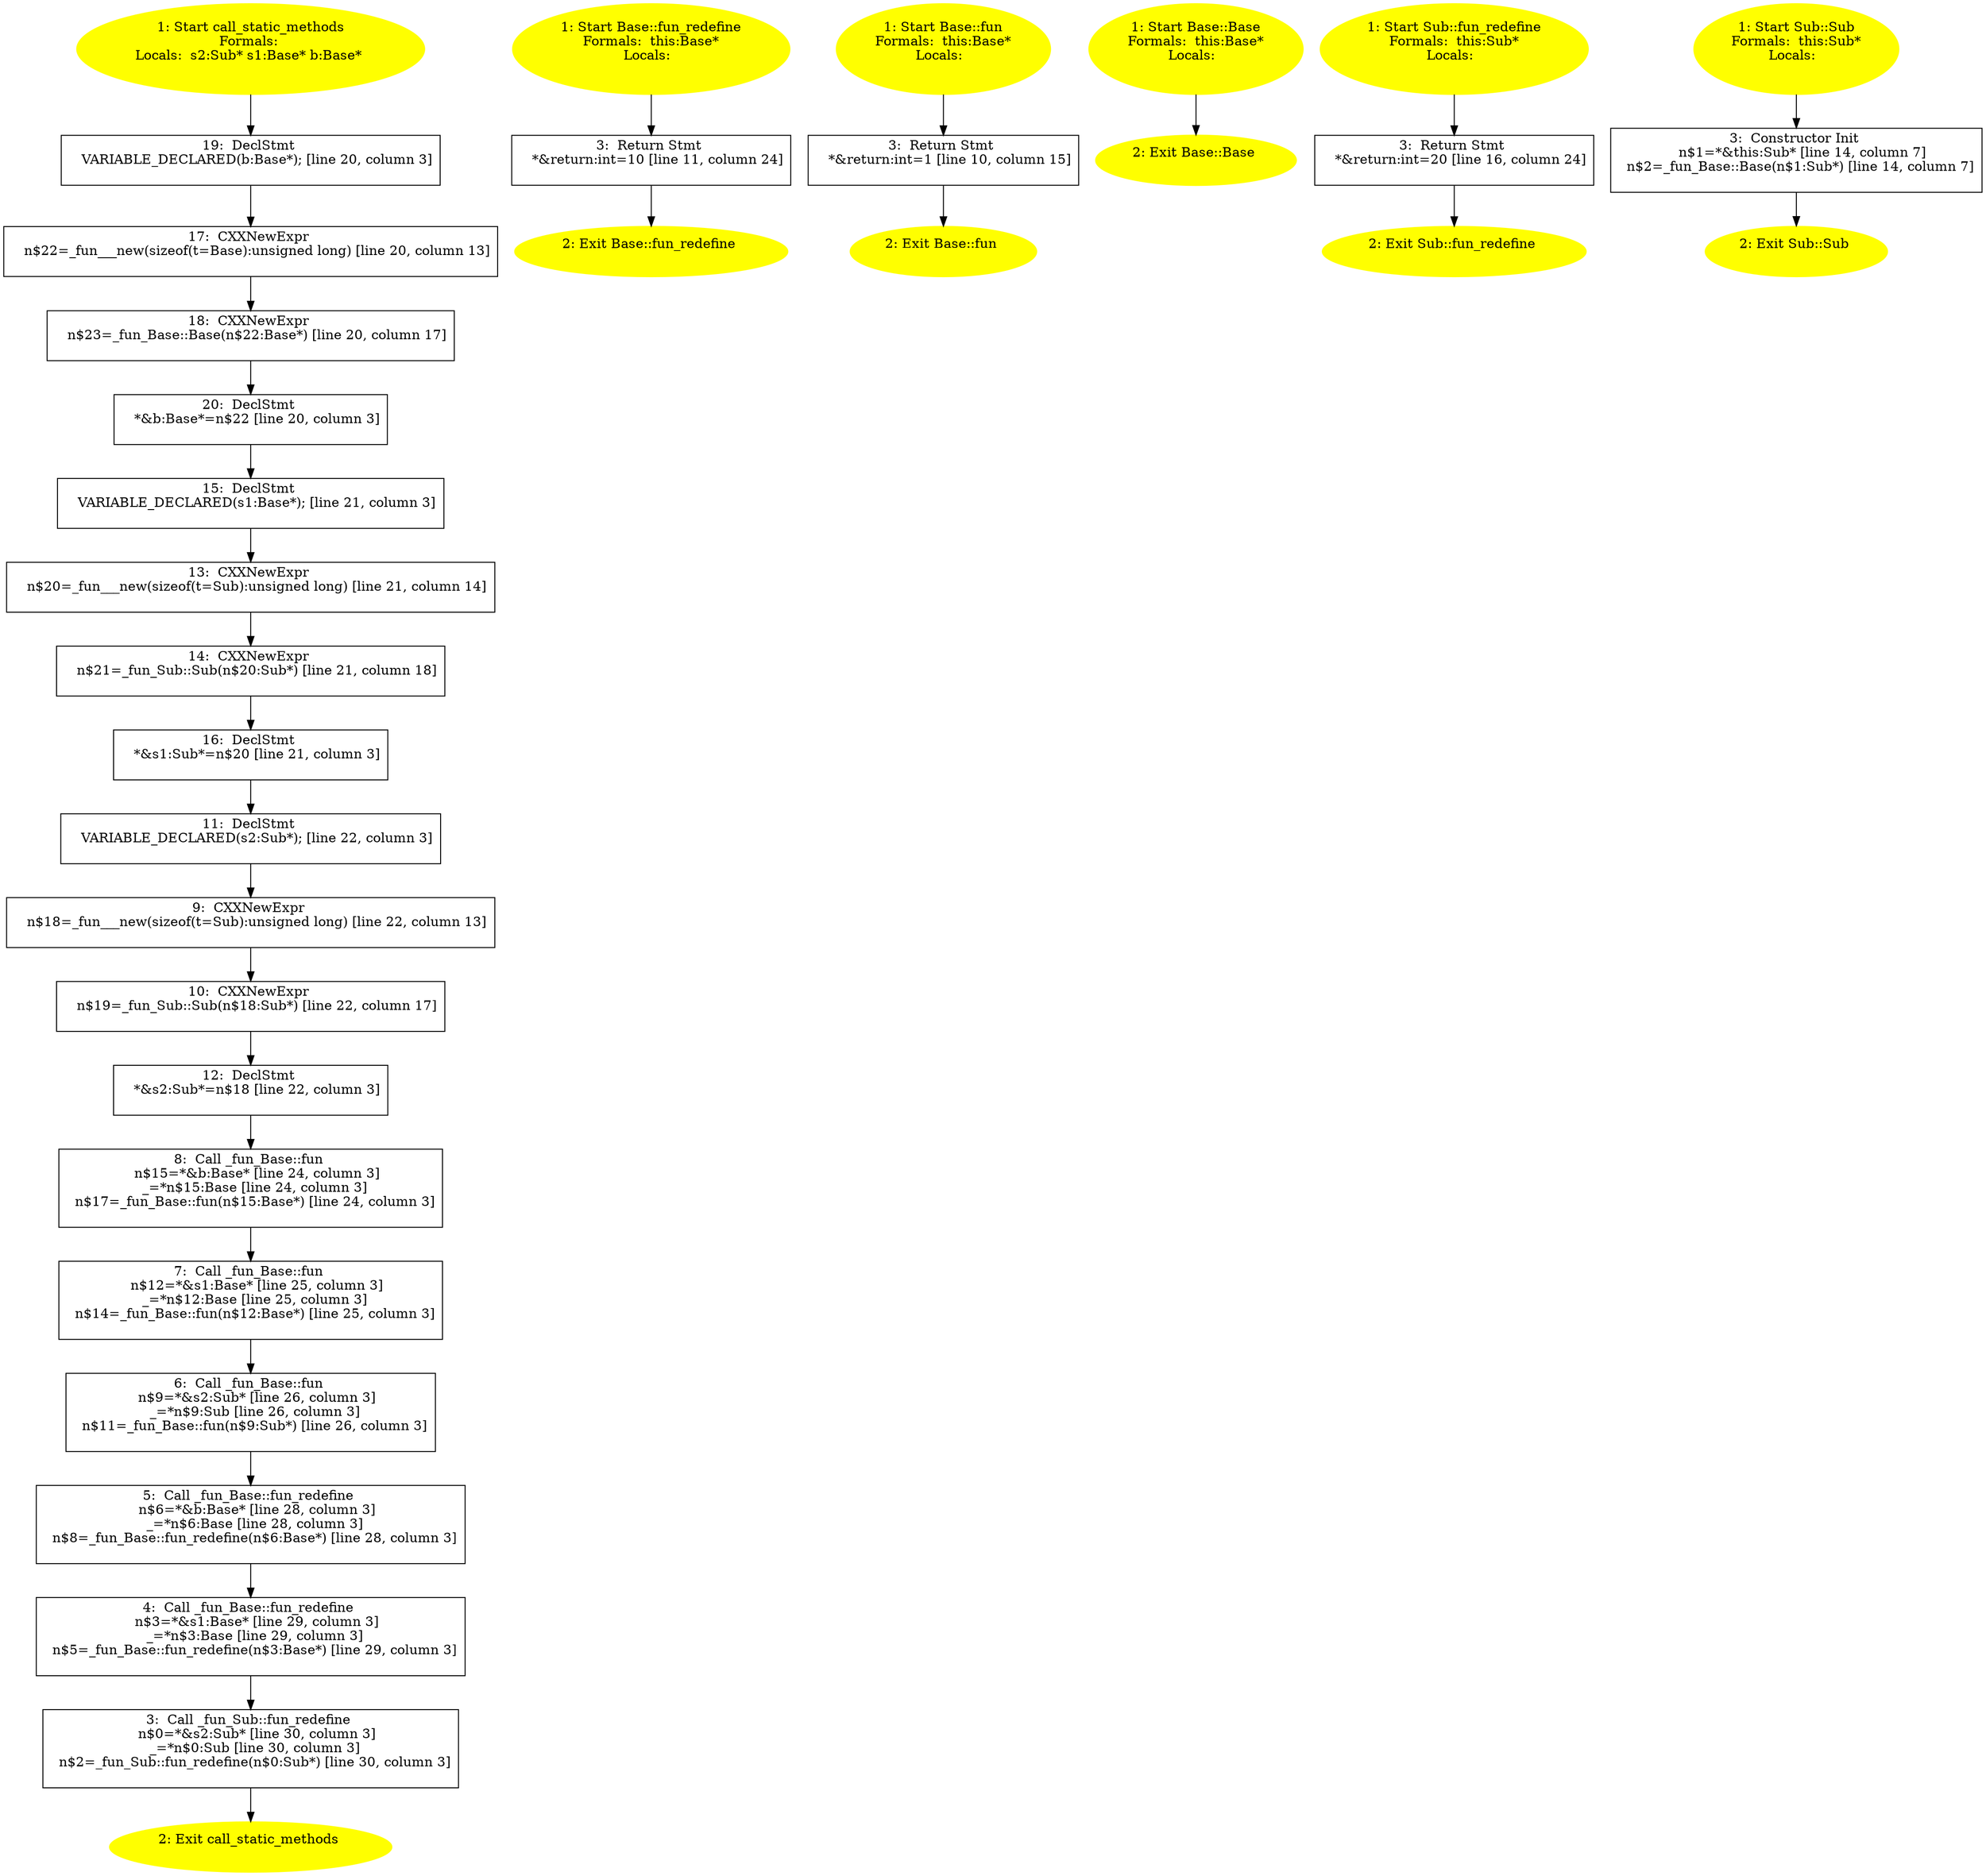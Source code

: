 /* @generated */
digraph cfg {
"call_static_methods#2229162425019005814.6b8ed680875ca5e183f8fa3b51ea6718_1" [label="1: Start call_static_methods\nFormals: \nLocals:  s2:Sub* s1:Base* b:Base* \n  " color=yellow style=filled]
	

	 "call_static_methods#2229162425019005814.6b8ed680875ca5e183f8fa3b51ea6718_1" -> "call_static_methods#2229162425019005814.6b8ed680875ca5e183f8fa3b51ea6718_19" ;
"call_static_methods#2229162425019005814.6b8ed680875ca5e183f8fa3b51ea6718_2" [label="2: Exit call_static_methods \n  " color=yellow style=filled]
	

"call_static_methods#2229162425019005814.6b8ed680875ca5e183f8fa3b51ea6718_3" [label="3:  Call _fun_Sub::fun_redefine \n   n$0=*&s2:Sub* [line 30, column 3]\n  _=*n$0:Sub [line 30, column 3]\n  n$2=_fun_Sub::fun_redefine(n$0:Sub*) [line 30, column 3]\n " shape="box"]
	

	 "call_static_methods#2229162425019005814.6b8ed680875ca5e183f8fa3b51ea6718_3" -> "call_static_methods#2229162425019005814.6b8ed680875ca5e183f8fa3b51ea6718_2" ;
"call_static_methods#2229162425019005814.6b8ed680875ca5e183f8fa3b51ea6718_4" [label="4:  Call _fun_Base::fun_redefine \n   n$3=*&s1:Base* [line 29, column 3]\n  _=*n$3:Base [line 29, column 3]\n  n$5=_fun_Base::fun_redefine(n$3:Base*) [line 29, column 3]\n " shape="box"]
	

	 "call_static_methods#2229162425019005814.6b8ed680875ca5e183f8fa3b51ea6718_4" -> "call_static_methods#2229162425019005814.6b8ed680875ca5e183f8fa3b51ea6718_3" ;
"call_static_methods#2229162425019005814.6b8ed680875ca5e183f8fa3b51ea6718_5" [label="5:  Call _fun_Base::fun_redefine \n   n$6=*&b:Base* [line 28, column 3]\n  _=*n$6:Base [line 28, column 3]\n  n$8=_fun_Base::fun_redefine(n$6:Base*) [line 28, column 3]\n " shape="box"]
	

	 "call_static_methods#2229162425019005814.6b8ed680875ca5e183f8fa3b51ea6718_5" -> "call_static_methods#2229162425019005814.6b8ed680875ca5e183f8fa3b51ea6718_4" ;
"call_static_methods#2229162425019005814.6b8ed680875ca5e183f8fa3b51ea6718_6" [label="6:  Call _fun_Base::fun \n   n$9=*&s2:Sub* [line 26, column 3]\n  _=*n$9:Sub [line 26, column 3]\n  n$11=_fun_Base::fun(n$9:Sub*) [line 26, column 3]\n " shape="box"]
	

	 "call_static_methods#2229162425019005814.6b8ed680875ca5e183f8fa3b51ea6718_6" -> "call_static_methods#2229162425019005814.6b8ed680875ca5e183f8fa3b51ea6718_5" ;
"call_static_methods#2229162425019005814.6b8ed680875ca5e183f8fa3b51ea6718_7" [label="7:  Call _fun_Base::fun \n   n$12=*&s1:Base* [line 25, column 3]\n  _=*n$12:Base [line 25, column 3]\n  n$14=_fun_Base::fun(n$12:Base*) [line 25, column 3]\n " shape="box"]
	

	 "call_static_methods#2229162425019005814.6b8ed680875ca5e183f8fa3b51ea6718_7" -> "call_static_methods#2229162425019005814.6b8ed680875ca5e183f8fa3b51ea6718_6" ;
"call_static_methods#2229162425019005814.6b8ed680875ca5e183f8fa3b51ea6718_8" [label="8:  Call _fun_Base::fun \n   n$15=*&b:Base* [line 24, column 3]\n  _=*n$15:Base [line 24, column 3]\n  n$17=_fun_Base::fun(n$15:Base*) [line 24, column 3]\n " shape="box"]
	

	 "call_static_methods#2229162425019005814.6b8ed680875ca5e183f8fa3b51ea6718_8" -> "call_static_methods#2229162425019005814.6b8ed680875ca5e183f8fa3b51ea6718_7" ;
"call_static_methods#2229162425019005814.6b8ed680875ca5e183f8fa3b51ea6718_9" [label="9:  CXXNewExpr \n   n$18=_fun___new(sizeof(t=Sub):unsigned long) [line 22, column 13]\n " shape="box"]
	

	 "call_static_methods#2229162425019005814.6b8ed680875ca5e183f8fa3b51ea6718_9" -> "call_static_methods#2229162425019005814.6b8ed680875ca5e183f8fa3b51ea6718_10" ;
"call_static_methods#2229162425019005814.6b8ed680875ca5e183f8fa3b51ea6718_10" [label="10:  CXXNewExpr \n   n$19=_fun_Sub::Sub(n$18:Sub*) [line 22, column 17]\n " shape="box"]
	

	 "call_static_methods#2229162425019005814.6b8ed680875ca5e183f8fa3b51ea6718_10" -> "call_static_methods#2229162425019005814.6b8ed680875ca5e183f8fa3b51ea6718_12" ;
"call_static_methods#2229162425019005814.6b8ed680875ca5e183f8fa3b51ea6718_11" [label="11:  DeclStmt \n   VARIABLE_DECLARED(s2:Sub*); [line 22, column 3]\n " shape="box"]
	

	 "call_static_methods#2229162425019005814.6b8ed680875ca5e183f8fa3b51ea6718_11" -> "call_static_methods#2229162425019005814.6b8ed680875ca5e183f8fa3b51ea6718_9" ;
"call_static_methods#2229162425019005814.6b8ed680875ca5e183f8fa3b51ea6718_12" [label="12:  DeclStmt \n   *&s2:Sub*=n$18 [line 22, column 3]\n " shape="box"]
	

	 "call_static_methods#2229162425019005814.6b8ed680875ca5e183f8fa3b51ea6718_12" -> "call_static_methods#2229162425019005814.6b8ed680875ca5e183f8fa3b51ea6718_8" ;
"call_static_methods#2229162425019005814.6b8ed680875ca5e183f8fa3b51ea6718_13" [label="13:  CXXNewExpr \n   n$20=_fun___new(sizeof(t=Sub):unsigned long) [line 21, column 14]\n " shape="box"]
	

	 "call_static_methods#2229162425019005814.6b8ed680875ca5e183f8fa3b51ea6718_13" -> "call_static_methods#2229162425019005814.6b8ed680875ca5e183f8fa3b51ea6718_14" ;
"call_static_methods#2229162425019005814.6b8ed680875ca5e183f8fa3b51ea6718_14" [label="14:  CXXNewExpr \n   n$21=_fun_Sub::Sub(n$20:Sub*) [line 21, column 18]\n " shape="box"]
	

	 "call_static_methods#2229162425019005814.6b8ed680875ca5e183f8fa3b51ea6718_14" -> "call_static_methods#2229162425019005814.6b8ed680875ca5e183f8fa3b51ea6718_16" ;
"call_static_methods#2229162425019005814.6b8ed680875ca5e183f8fa3b51ea6718_15" [label="15:  DeclStmt \n   VARIABLE_DECLARED(s1:Base*); [line 21, column 3]\n " shape="box"]
	

	 "call_static_methods#2229162425019005814.6b8ed680875ca5e183f8fa3b51ea6718_15" -> "call_static_methods#2229162425019005814.6b8ed680875ca5e183f8fa3b51ea6718_13" ;
"call_static_methods#2229162425019005814.6b8ed680875ca5e183f8fa3b51ea6718_16" [label="16:  DeclStmt \n   *&s1:Sub*=n$20 [line 21, column 3]\n " shape="box"]
	

	 "call_static_methods#2229162425019005814.6b8ed680875ca5e183f8fa3b51ea6718_16" -> "call_static_methods#2229162425019005814.6b8ed680875ca5e183f8fa3b51ea6718_11" ;
"call_static_methods#2229162425019005814.6b8ed680875ca5e183f8fa3b51ea6718_17" [label="17:  CXXNewExpr \n   n$22=_fun___new(sizeof(t=Base):unsigned long) [line 20, column 13]\n " shape="box"]
	

	 "call_static_methods#2229162425019005814.6b8ed680875ca5e183f8fa3b51ea6718_17" -> "call_static_methods#2229162425019005814.6b8ed680875ca5e183f8fa3b51ea6718_18" ;
"call_static_methods#2229162425019005814.6b8ed680875ca5e183f8fa3b51ea6718_18" [label="18:  CXXNewExpr \n   n$23=_fun_Base::Base(n$22:Base*) [line 20, column 17]\n " shape="box"]
	

	 "call_static_methods#2229162425019005814.6b8ed680875ca5e183f8fa3b51ea6718_18" -> "call_static_methods#2229162425019005814.6b8ed680875ca5e183f8fa3b51ea6718_20" ;
"call_static_methods#2229162425019005814.6b8ed680875ca5e183f8fa3b51ea6718_19" [label="19:  DeclStmt \n   VARIABLE_DECLARED(b:Base*); [line 20, column 3]\n " shape="box"]
	

	 "call_static_methods#2229162425019005814.6b8ed680875ca5e183f8fa3b51ea6718_19" -> "call_static_methods#2229162425019005814.6b8ed680875ca5e183f8fa3b51ea6718_17" ;
"call_static_methods#2229162425019005814.6b8ed680875ca5e183f8fa3b51ea6718_20" [label="20:  DeclStmt \n   *&b:Base*=n$22 [line 20, column 3]\n " shape="box"]
	

	 "call_static_methods#2229162425019005814.6b8ed680875ca5e183f8fa3b51ea6718_20" -> "call_static_methods#2229162425019005814.6b8ed680875ca5e183f8fa3b51ea6718_15" ;
"fun_redefine#Base#(2650804992698061987).67136e8e6ad0793f86461827c32086fc_1" [label="1: Start Base::fun_redefine\nFormals:  this:Base*\nLocals:  \n  " color=yellow style=filled]
	

	 "fun_redefine#Base#(2650804992698061987).67136e8e6ad0793f86461827c32086fc_1" -> "fun_redefine#Base#(2650804992698061987).67136e8e6ad0793f86461827c32086fc_3" ;
"fun_redefine#Base#(2650804992698061987).67136e8e6ad0793f86461827c32086fc_2" [label="2: Exit Base::fun_redefine \n  " color=yellow style=filled]
	

"fun_redefine#Base#(2650804992698061987).67136e8e6ad0793f86461827c32086fc_3" [label="3:  Return Stmt \n   *&return:int=10 [line 11, column 24]\n " shape="box"]
	

	 "fun_redefine#Base#(2650804992698061987).67136e8e6ad0793f86461827c32086fc_3" -> "fun_redefine#Base#(2650804992698061987).67136e8e6ad0793f86461827c32086fc_2" ;
"fun#Base#(4745240833868289958).678df3fd06599dafd933a3bb8b9491bc_1" [label="1: Start Base::fun\nFormals:  this:Base*\nLocals:  \n  " color=yellow style=filled]
	

	 "fun#Base#(4745240833868289958).678df3fd06599dafd933a3bb8b9491bc_1" -> "fun#Base#(4745240833868289958).678df3fd06599dafd933a3bb8b9491bc_3" ;
"fun#Base#(4745240833868289958).678df3fd06599dafd933a3bb8b9491bc_2" [label="2: Exit Base::fun \n  " color=yellow style=filled]
	

"fun#Base#(4745240833868289958).678df3fd06599dafd933a3bb8b9491bc_3" [label="3:  Return Stmt \n   *&return:int=1 [line 10, column 15]\n " shape="box"]
	

	 "fun#Base#(4745240833868289958).678df3fd06599dafd933a3bb8b9491bc_3" -> "fun#Base#(4745240833868289958).678df3fd06599dafd933a3bb8b9491bc_2" ;
"Base#Base#{1639731840162335252|constexpr}.1cedec9037fb5c6b979582f8fd045cfb_1" [label="1: Start Base::Base\nFormals:  this:Base*\nLocals:  \n  " color=yellow style=filled]
	

	 "Base#Base#{1639731840162335252|constexpr}.1cedec9037fb5c6b979582f8fd045cfb_1" -> "Base#Base#{1639731840162335252|constexpr}.1cedec9037fb5c6b979582f8fd045cfb_2" ;
"Base#Base#{1639731840162335252|constexpr}.1cedec9037fb5c6b979582f8fd045cfb_2" [label="2: Exit Base::Base \n  " color=yellow style=filled]
	

"fun_redefine#Sub#(17129416942188381963).92112cf746626b3b7cdf24f41680fdb8_1" [label="1: Start Sub::fun_redefine\nFormals:  this:Sub*\nLocals:  \n  " color=yellow style=filled]
	

	 "fun_redefine#Sub#(17129416942188381963).92112cf746626b3b7cdf24f41680fdb8_1" -> "fun_redefine#Sub#(17129416942188381963).92112cf746626b3b7cdf24f41680fdb8_3" ;
"fun_redefine#Sub#(17129416942188381963).92112cf746626b3b7cdf24f41680fdb8_2" [label="2: Exit Sub::fun_redefine \n  " color=yellow style=filled]
	

"fun_redefine#Sub#(17129416942188381963).92112cf746626b3b7cdf24f41680fdb8_3" [label="3:  Return Stmt \n   *&return:int=20 [line 16, column 24]\n " shape="box"]
	

	 "fun_redefine#Sub#(17129416942188381963).92112cf746626b3b7cdf24f41680fdb8_3" -> "fun_redefine#Sub#(17129416942188381963).92112cf746626b3b7cdf24f41680fdb8_2" ;
"Sub#Sub#{11878357359117042972|constexpr}.886e3a99a94b49e456c4d39277ccc93b_1" [label="1: Start Sub::Sub\nFormals:  this:Sub*\nLocals:  \n  " color=yellow style=filled]
	

	 "Sub#Sub#{11878357359117042972|constexpr}.886e3a99a94b49e456c4d39277ccc93b_1" -> "Sub#Sub#{11878357359117042972|constexpr}.886e3a99a94b49e456c4d39277ccc93b_3" ;
"Sub#Sub#{11878357359117042972|constexpr}.886e3a99a94b49e456c4d39277ccc93b_2" [label="2: Exit Sub::Sub \n  " color=yellow style=filled]
	

"Sub#Sub#{11878357359117042972|constexpr}.886e3a99a94b49e456c4d39277ccc93b_3" [label="3:  Constructor Init \n   n$1=*&this:Sub* [line 14, column 7]\n  n$2=_fun_Base::Base(n$1:Sub*) [line 14, column 7]\n " shape="box"]
	

	 "Sub#Sub#{11878357359117042972|constexpr}.886e3a99a94b49e456c4d39277ccc93b_3" -> "Sub#Sub#{11878357359117042972|constexpr}.886e3a99a94b49e456c4d39277ccc93b_2" ;
}
